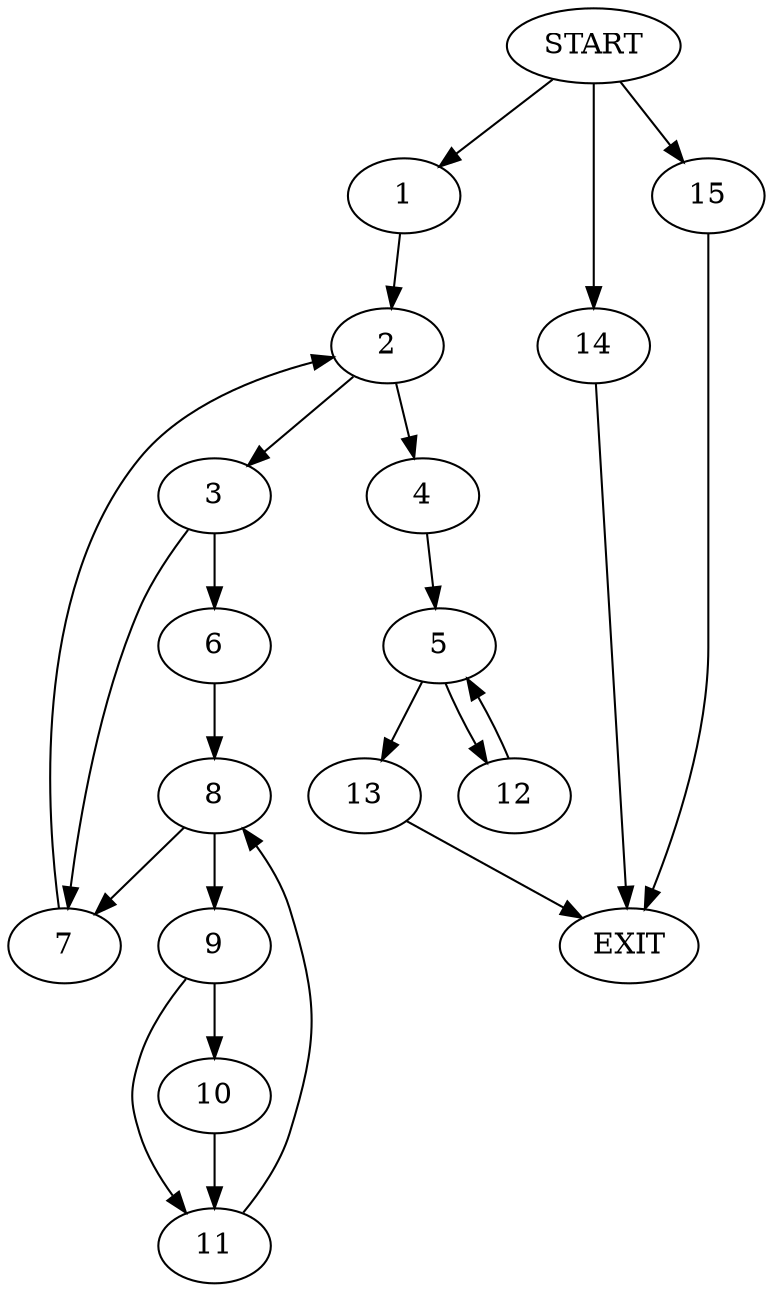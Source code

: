 digraph {
0 [label="START"]
16 [label="EXIT"]
0 -> 1
1 -> 2
2 -> 3
2 -> 4
4 -> 5
3 -> 6
3 -> 7
6 -> 8
7 -> 2
8 -> 9
8 -> 7
9 -> 10
9 -> 11
10 -> 11
11 -> 8
5 -> 12
5 -> 13
13 -> 16
12 -> 5
0 -> 14
14 -> 16
0 -> 15
15 -> 16
}
